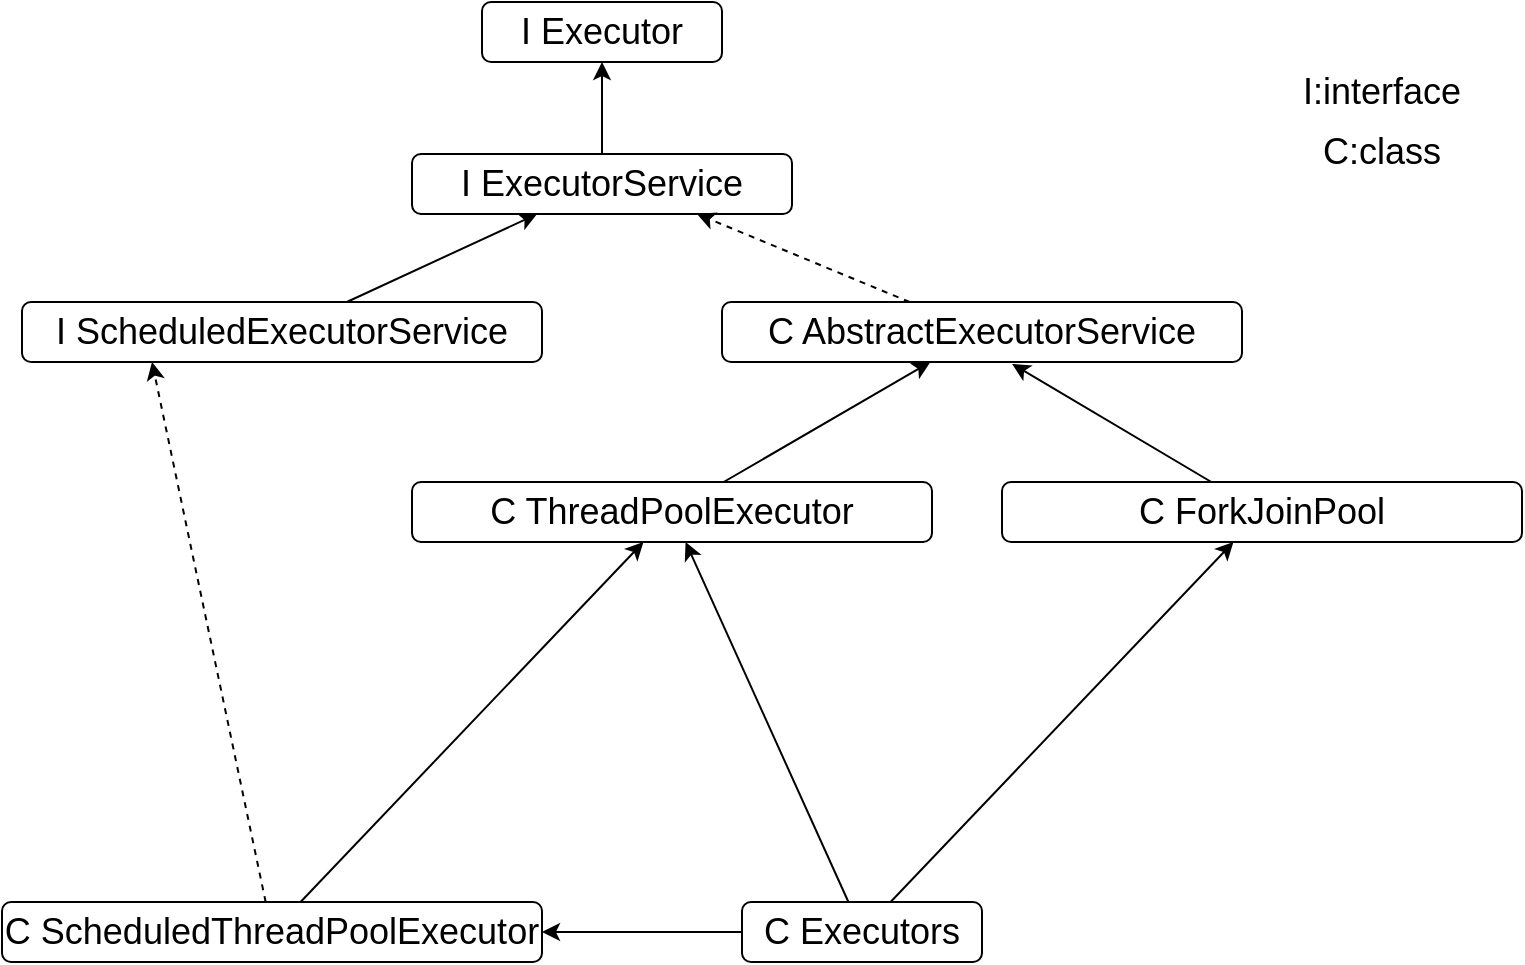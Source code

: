 <mxfile version="20.8.20" type="github">
  <diagram name="第 1 页" id="3IES_stvR7X9TyYMUTEX">
    <mxGraphModel dx="1420" dy="750" grid="1" gridSize="10" guides="1" tooltips="1" connect="1" arrows="1" fold="1" page="1" pageScale="1" pageWidth="413" pageHeight="291" math="0" shadow="0">
      <root>
        <mxCell id="0" />
        <mxCell id="1" parent="0" />
        <mxCell id="gCUBOhOc8bXBO2St1FBI-1" value="&lt;font style=&quot;font-size: 18px;&quot;&gt;I Executor&lt;/font&gt;" style="rounded=1;whiteSpace=wrap;html=1;" vertex="1" parent="1">
          <mxGeometry x="250" y="10" width="120" height="30" as="geometry" />
        </mxCell>
        <mxCell id="gCUBOhOc8bXBO2St1FBI-10" style="rounded=0;orthogonalLoop=1;jettySize=auto;html=1;fontSize=18;" edge="1" parent="1" source="gCUBOhOc8bXBO2St1FBI-2" target="gCUBOhOc8bXBO2St1FBI-1">
          <mxGeometry relative="1" as="geometry" />
        </mxCell>
        <mxCell id="gCUBOhOc8bXBO2St1FBI-2" value="&lt;font style=&quot;font-size: 18px;&quot;&gt;I ExecutorService&lt;/font&gt;" style="rounded=1;whiteSpace=wrap;html=1;" vertex="1" parent="1">
          <mxGeometry x="215" y="86" width="190" height="30" as="geometry" />
        </mxCell>
        <mxCell id="gCUBOhOc8bXBO2St1FBI-11" style="edgeStyle=none;rounded=0;orthogonalLoop=1;jettySize=auto;html=1;fontSize=18;" edge="1" parent="1" source="gCUBOhOc8bXBO2St1FBI-3" target="gCUBOhOc8bXBO2St1FBI-2">
          <mxGeometry relative="1" as="geometry" />
        </mxCell>
        <mxCell id="gCUBOhOc8bXBO2St1FBI-3" value="&lt;font style=&quot;font-size: 18px;&quot;&gt;I ScheduledExecutorService&lt;/font&gt;" style="rounded=1;whiteSpace=wrap;html=1;" vertex="1" parent="1">
          <mxGeometry x="20" y="160" width="260" height="30" as="geometry" />
        </mxCell>
        <mxCell id="gCUBOhOc8bXBO2St1FBI-12" style="edgeStyle=none;rounded=0;orthogonalLoop=1;jettySize=auto;html=1;entryX=0.75;entryY=1;entryDx=0;entryDy=0;fontSize=18;dashed=1;" edge="1" parent="1" source="gCUBOhOc8bXBO2St1FBI-5" target="gCUBOhOc8bXBO2St1FBI-2">
          <mxGeometry relative="1" as="geometry" />
        </mxCell>
        <mxCell id="gCUBOhOc8bXBO2St1FBI-5" value="&lt;font style=&quot;font-size: 18px;&quot;&gt;C AbstractExecutorService&lt;/font&gt;" style="rounded=1;whiteSpace=wrap;html=1;" vertex="1" parent="1">
          <mxGeometry x="370" y="160" width="260" height="30" as="geometry" />
        </mxCell>
        <mxCell id="gCUBOhOc8bXBO2St1FBI-13" style="edgeStyle=none;rounded=0;orthogonalLoop=1;jettySize=auto;html=1;fontSize=18;" edge="1" parent="1" source="gCUBOhOc8bXBO2St1FBI-6" target="gCUBOhOc8bXBO2St1FBI-5">
          <mxGeometry relative="1" as="geometry" />
        </mxCell>
        <mxCell id="gCUBOhOc8bXBO2St1FBI-6" value="&lt;span style=&quot;font-size: 18px;&quot;&gt;C ThreadPoolExecutor&lt;/span&gt;" style="rounded=1;whiteSpace=wrap;html=1;" vertex="1" parent="1">
          <mxGeometry x="215" y="250" width="260" height="30" as="geometry" />
        </mxCell>
        <mxCell id="gCUBOhOc8bXBO2St1FBI-14" style="edgeStyle=none;rounded=0;orthogonalLoop=1;jettySize=auto;html=1;entryX=0.558;entryY=1.033;entryDx=0;entryDy=0;entryPerimeter=0;fontSize=18;" edge="1" parent="1" source="gCUBOhOc8bXBO2St1FBI-7" target="gCUBOhOc8bXBO2St1FBI-5">
          <mxGeometry relative="1" as="geometry" />
        </mxCell>
        <mxCell id="gCUBOhOc8bXBO2St1FBI-7" value="&lt;span style=&quot;font-size: 18px;&quot;&gt;C ForkJoinPool&lt;/span&gt;" style="rounded=1;whiteSpace=wrap;html=1;" vertex="1" parent="1">
          <mxGeometry x="510" y="250" width="260" height="30" as="geometry" />
        </mxCell>
        <mxCell id="gCUBOhOc8bXBO2St1FBI-15" style="edgeStyle=none;rounded=0;orthogonalLoop=1;jettySize=auto;html=1;entryX=0.25;entryY=1;entryDx=0;entryDy=0;dashed=1;fontSize=18;" edge="1" parent="1" source="gCUBOhOc8bXBO2St1FBI-8" target="gCUBOhOc8bXBO2St1FBI-3">
          <mxGeometry relative="1" as="geometry" />
        </mxCell>
        <mxCell id="gCUBOhOc8bXBO2St1FBI-16" style="rounded=0;orthogonalLoop=1;jettySize=auto;html=1;fontSize=18;" edge="1" parent="1" source="gCUBOhOc8bXBO2St1FBI-8" target="gCUBOhOc8bXBO2St1FBI-6">
          <mxGeometry relative="1" as="geometry" />
        </mxCell>
        <mxCell id="gCUBOhOc8bXBO2St1FBI-8" value="&lt;span style=&quot;font-size: 18px;&quot;&gt;C ScheduledThreadPoolExecutor&lt;/span&gt;" style="rounded=1;whiteSpace=wrap;html=1;" vertex="1" parent="1">
          <mxGeometry x="10" y="460" width="270" height="30" as="geometry" />
        </mxCell>
        <mxCell id="gCUBOhOc8bXBO2St1FBI-17" style="edgeStyle=none;rounded=0;orthogonalLoop=1;jettySize=auto;html=1;fontSize=18;" edge="1" parent="1" source="gCUBOhOc8bXBO2St1FBI-9" target="gCUBOhOc8bXBO2St1FBI-8">
          <mxGeometry relative="1" as="geometry" />
        </mxCell>
        <mxCell id="gCUBOhOc8bXBO2St1FBI-18" style="edgeStyle=none;rounded=0;orthogonalLoop=1;jettySize=auto;html=1;fontSize=18;" edge="1" parent="1" source="gCUBOhOc8bXBO2St1FBI-9" target="gCUBOhOc8bXBO2St1FBI-6">
          <mxGeometry relative="1" as="geometry" />
        </mxCell>
        <mxCell id="gCUBOhOc8bXBO2St1FBI-19" style="edgeStyle=none;rounded=0;orthogonalLoop=1;jettySize=auto;html=1;fontSize=18;" edge="1" parent="1" source="gCUBOhOc8bXBO2St1FBI-9" target="gCUBOhOc8bXBO2St1FBI-7">
          <mxGeometry relative="1" as="geometry" />
        </mxCell>
        <mxCell id="gCUBOhOc8bXBO2St1FBI-9" value="&lt;font style=&quot;font-size: 18px;&quot;&gt;C Executors&lt;/font&gt;" style="rounded=1;whiteSpace=wrap;html=1;" vertex="1" parent="1">
          <mxGeometry x="380" y="460" width="120" height="30" as="geometry" />
        </mxCell>
        <mxCell id="gCUBOhOc8bXBO2St1FBI-21" value="I:interface" style="text;html=1;strokeColor=none;fillColor=none;align=center;verticalAlign=middle;whiteSpace=wrap;rounded=0;fontSize=18;" vertex="1" parent="1">
          <mxGeometry x="670" y="40" width="60" height="30" as="geometry" />
        </mxCell>
        <mxCell id="gCUBOhOc8bXBO2St1FBI-22" value="C:class" style="text;html=1;strokeColor=none;fillColor=none;align=center;verticalAlign=middle;whiteSpace=wrap;rounded=0;fontSize=18;" vertex="1" parent="1">
          <mxGeometry x="670" y="70" width="60" height="30" as="geometry" />
        </mxCell>
      </root>
    </mxGraphModel>
  </diagram>
</mxfile>
